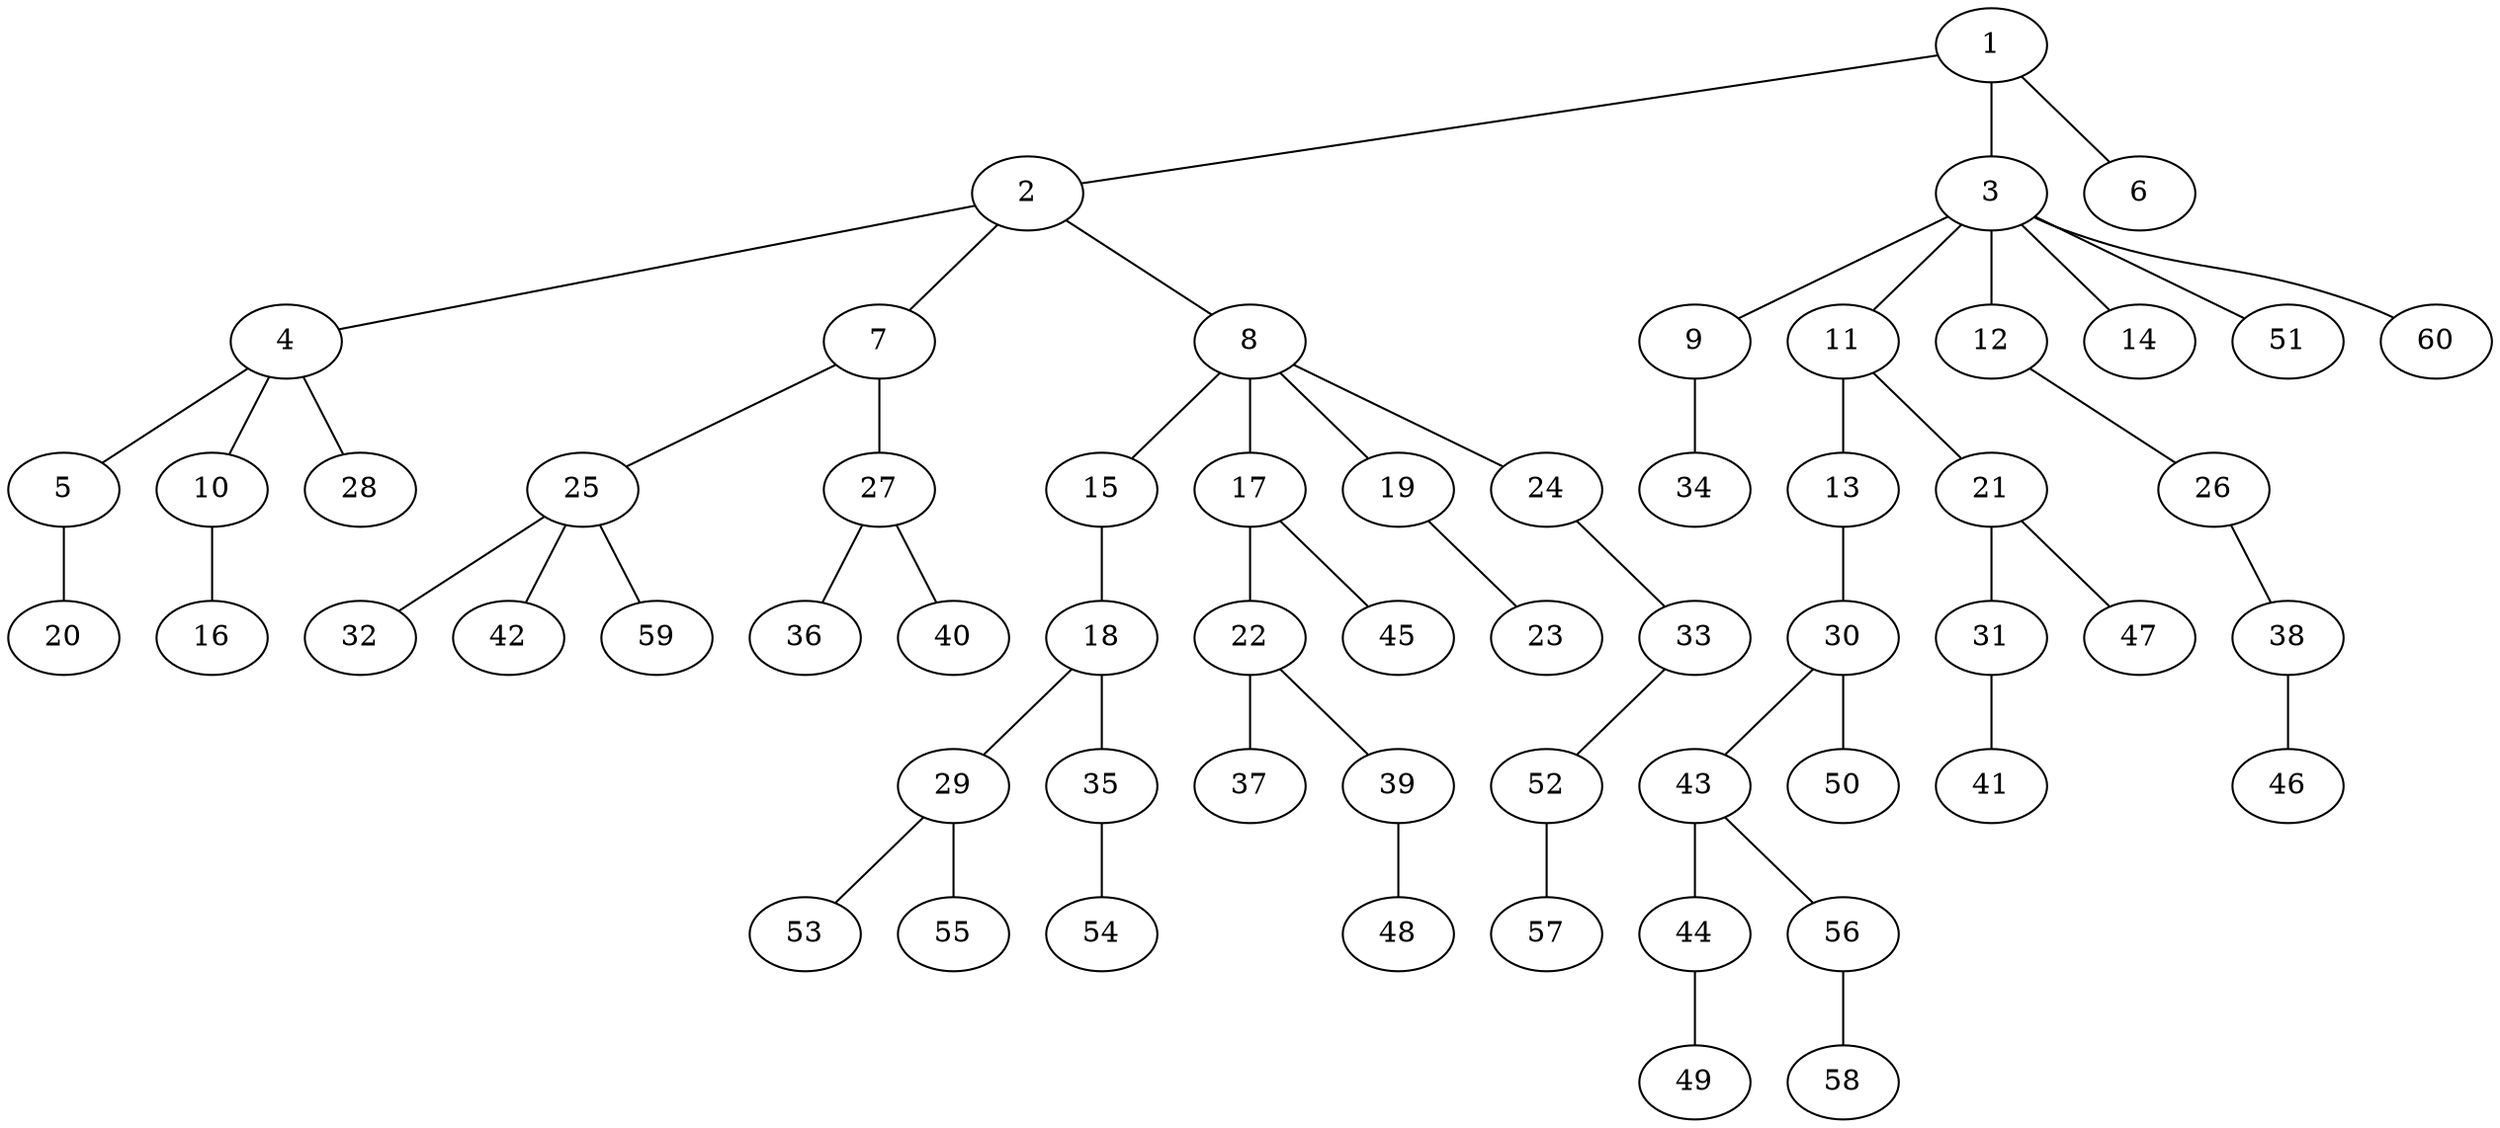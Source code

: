 graph graphname {1--2
1--3
1--6
2--4
2--7
2--8
3--9
3--11
3--12
3--14
3--51
3--60
4--5
4--10
4--28
5--20
7--25
7--27
8--15
8--17
8--19
8--24
9--34
10--16
11--13
11--21
12--26
13--30
15--18
17--22
17--45
18--29
18--35
19--23
21--31
21--47
22--37
22--39
24--33
25--32
25--42
25--59
26--38
27--36
27--40
29--53
29--55
30--43
30--50
31--41
33--52
35--54
38--46
39--48
43--44
43--56
44--49
52--57
56--58
}